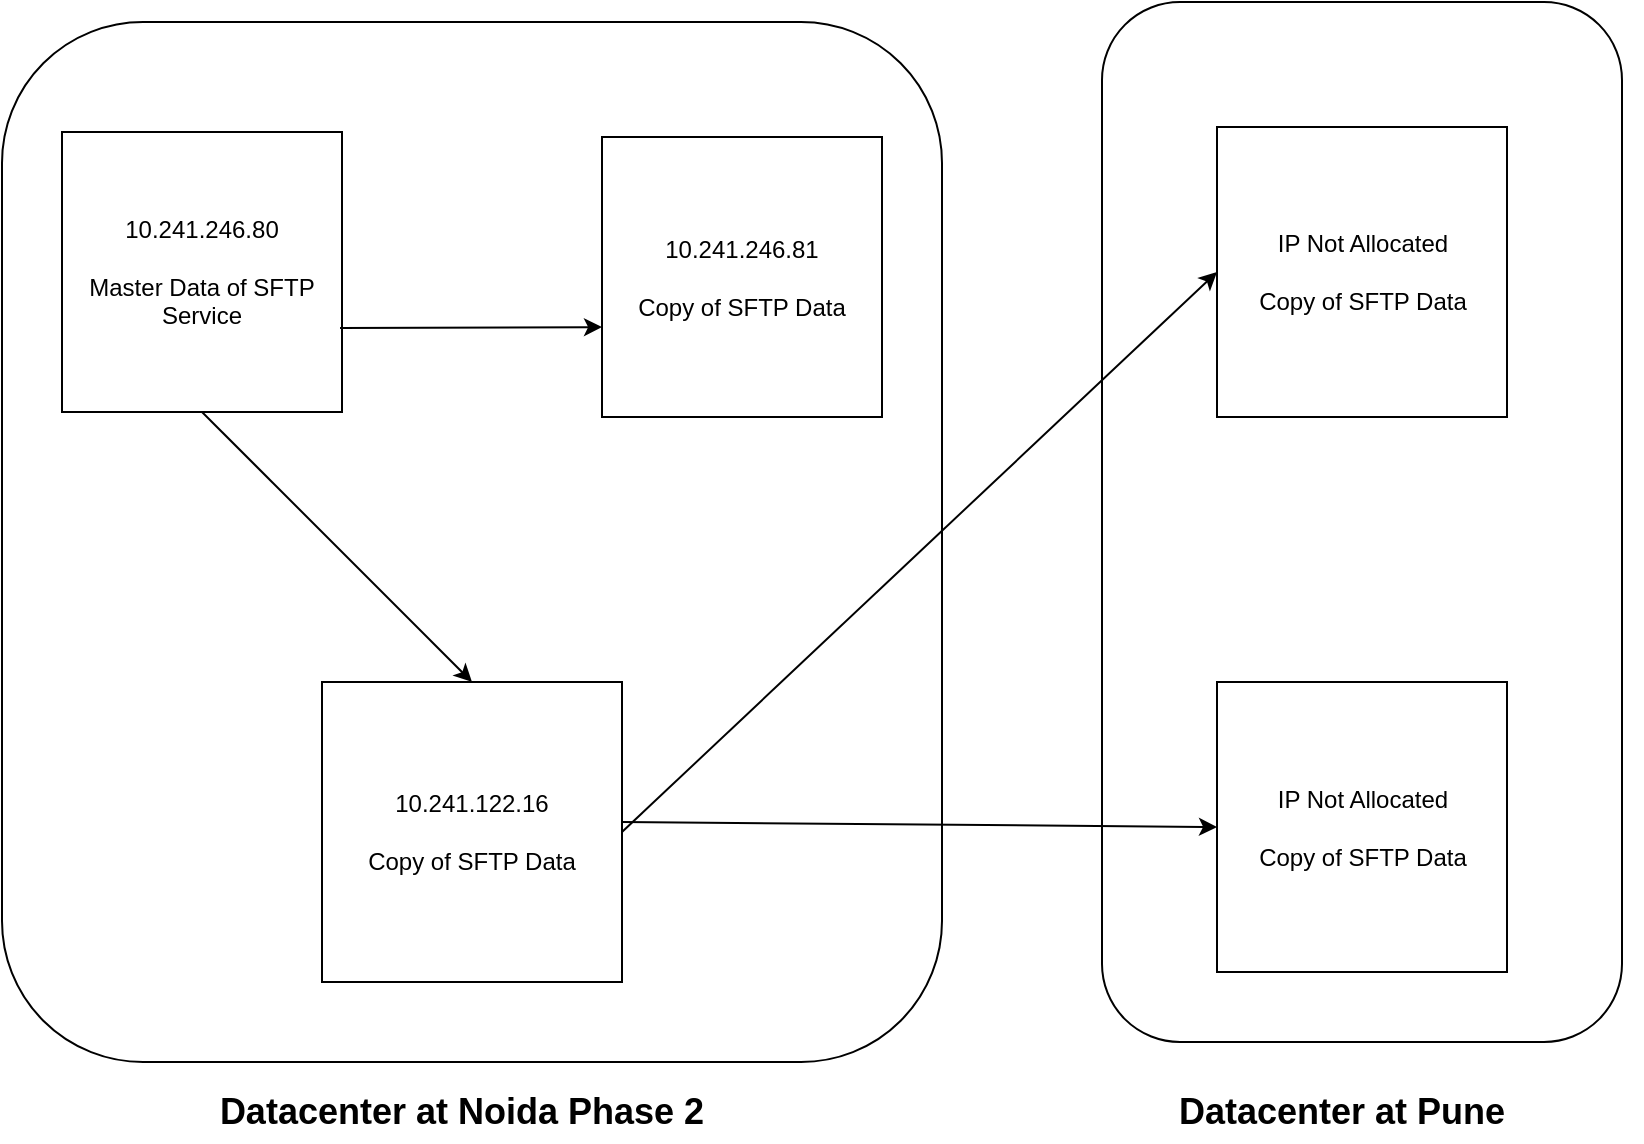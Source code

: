 <mxfile version="21.2.9" type="github">
  <diagram name="Page-1" id="df_ze7xgcm3t2_Z0U3iS">
    <mxGraphModel dx="1194" dy="648" grid="1" gridSize="10" guides="1" tooltips="1" connect="1" arrows="1" fold="1" page="1" pageScale="1" pageWidth="850" pageHeight="1100" math="0" shadow="0">
      <root>
        <mxCell id="0" />
        <mxCell id="1" parent="0" />
        <mxCell id="DVPIaNu0drkTA2Jsw-YP-8" value="" style="rounded=1;whiteSpace=wrap;html=1;" vertex="1" parent="1">
          <mxGeometry x="570" y="30" width="260" height="520" as="geometry" />
        </mxCell>
        <mxCell id="DVPIaNu0drkTA2Jsw-YP-7" value="" style="rounded=1;whiteSpace=wrap;html=1;" vertex="1" parent="1">
          <mxGeometry x="20" y="40" width="470" height="520" as="geometry" />
        </mxCell>
        <mxCell id="DVPIaNu0drkTA2Jsw-YP-3" value="10.241.122.16&lt;br&gt;&lt;br&gt;Copy of SFTP Data" style="whiteSpace=wrap;html=1;aspect=fixed;" vertex="1" parent="1">
          <mxGeometry x="180" y="370" width="150" height="150" as="geometry" />
        </mxCell>
        <mxCell id="DVPIaNu0drkTA2Jsw-YP-2" value="10.241.246.81&lt;br&gt;&lt;br&gt;Copy of SFTP Data" style="whiteSpace=wrap;html=1;aspect=fixed;" vertex="1" parent="1">
          <mxGeometry x="320" y="97.5" width="140" height="140" as="geometry" />
        </mxCell>
        <mxCell id="DVPIaNu0drkTA2Jsw-YP-1" value="10.241.246.80&lt;br&gt;&lt;br&gt;Master Data of SFTP Service" style="whiteSpace=wrap;html=1;aspect=fixed;" vertex="1" parent="1">
          <mxGeometry x="50" y="95" width="140" height="140" as="geometry" />
        </mxCell>
        <mxCell id="DVPIaNu0drkTA2Jsw-YP-4" value="IP Not Allocated&lt;br&gt;&lt;br&gt;Copy of SFTP Data" style="whiteSpace=wrap;html=1;aspect=fixed;" vertex="1" parent="1">
          <mxGeometry x="627.5" y="92.5" width="145" height="145" as="geometry" />
        </mxCell>
        <mxCell id="DVPIaNu0drkTA2Jsw-YP-6" value="IP Not Allocated&lt;br&gt;&lt;br&gt;Copy of SFTP Data" style="whiteSpace=wrap;html=1;aspect=fixed;" vertex="1" parent="1">
          <mxGeometry x="627.5" y="370" width="145" height="145" as="geometry" />
        </mxCell>
        <mxCell id="DVPIaNu0drkTA2Jsw-YP-9" value="" style="endArrow=classic;html=1;rounded=0;exitX=0.993;exitY=0.7;exitDx=0;exitDy=0;exitPerimeter=0;entryX=0;entryY=0.679;entryDx=0;entryDy=0;entryPerimeter=0;" edge="1" parent="1" source="DVPIaNu0drkTA2Jsw-YP-1" target="DVPIaNu0drkTA2Jsw-YP-2">
          <mxGeometry width="50" height="50" relative="1" as="geometry">
            <mxPoint x="400" y="360" as="sourcePoint" />
            <mxPoint x="450" y="310" as="targetPoint" />
          </mxGeometry>
        </mxCell>
        <mxCell id="DVPIaNu0drkTA2Jsw-YP-10" value="" style="endArrow=classic;html=1;rounded=0;exitX=0.5;exitY=1;exitDx=0;exitDy=0;entryX=0.5;entryY=0;entryDx=0;entryDy=0;" edge="1" parent="1" source="DVPIaNu0drkTA2Jsw-YP-1" target="DVPIaNu0drkTA2Jsw-YP-3">
          <mxGeometry width="50" height="50" relative="1" as="geometry">
            <mxPoint x="400" y="320" as="sourcePoint" />
            <mxPoint x="450" y="270" as="targetPoint" />
          </mxGeometry>
        </mxCell>
        <mxCell id="DVPIaNu0drkTA2Jsw-YP-11" value="&lt;font style=&quot;font-size: 18px;&quot;&gt;&lt;b&gt;Datacenter at Noida Phase 2&lt;/b&gt;&lt;/font&gt;" style="text;html=1;strokeColor=none;fillColor=none;align=center;verticalAlign=middle;whiteSpace=wrap;rounded=0;" vertex="1" parent="1">
          <mxGeometry x="100" y="570" width="300" height="30" as="geometry" />
        </mxCell>
        <mxCell id="DVPIaNu0drkTA2Jsw-YP-12" value="&lt;font style=&quot;font-size: 18px;&quot;&gt;&lt;b&gt;Datacenter at Pune&lt;/b&gt;&lt;/font&gt;" style="text;html=1;strokeColor=none;fillColor=none;align=center;verticalAlign=middle;whiteSpace=wrap;rounded=0;" vertex="1" parent="1">
          <mxGeometry x="540" y="570" width="300" height="30" as="geometry" />
        </mxCell>
        <mxCell id="DVPIaNu0drkTA2Jsw-YP-13" value="" style="endArrow=classic;html=1;rounded=0;exitX=1;exitY=0.5;exitDx=0;exitDy=0;entryX=0;entryY=0.5;entryDx=0;entryDy=0;" edge="1" parent="1" source="DVPIaNu0drkTA2Jsw-YP-3" target="DVPIaNu0drkTA2Jsw-YP-4">
          <mxGeometry width="50" height="50" relative="1" as="geometry">
            <mxPoint x="400" y="390" as="sourcePoint" />
            <mxPoint x="450" y="340" as="targetPoint" />
          </mxGeometry>
        </mxCell>
        <mxCell id="DVPIaNu0drkTA2Jsw-YP-14" value="" style="endArrow=classic;html=1;rounded=0;entryX=0;entryY=0.5;entryDx=0;entryDy=0;" edge="1" parent="1" target="DVPIaNu0drkTA2Jsw-YP-6">
          <mxGeometry width="50" height="50" relative="1" as="geometry">
            <mxPoint x="330" y="440" as="sourcePoint" />
            <mxPoint x="450" y="310" as="targetPoint" />
          </mxGeometry>
        </mxCell>
      </root>
    </mxGraphModel>
  </diagram>
</mxfile>

